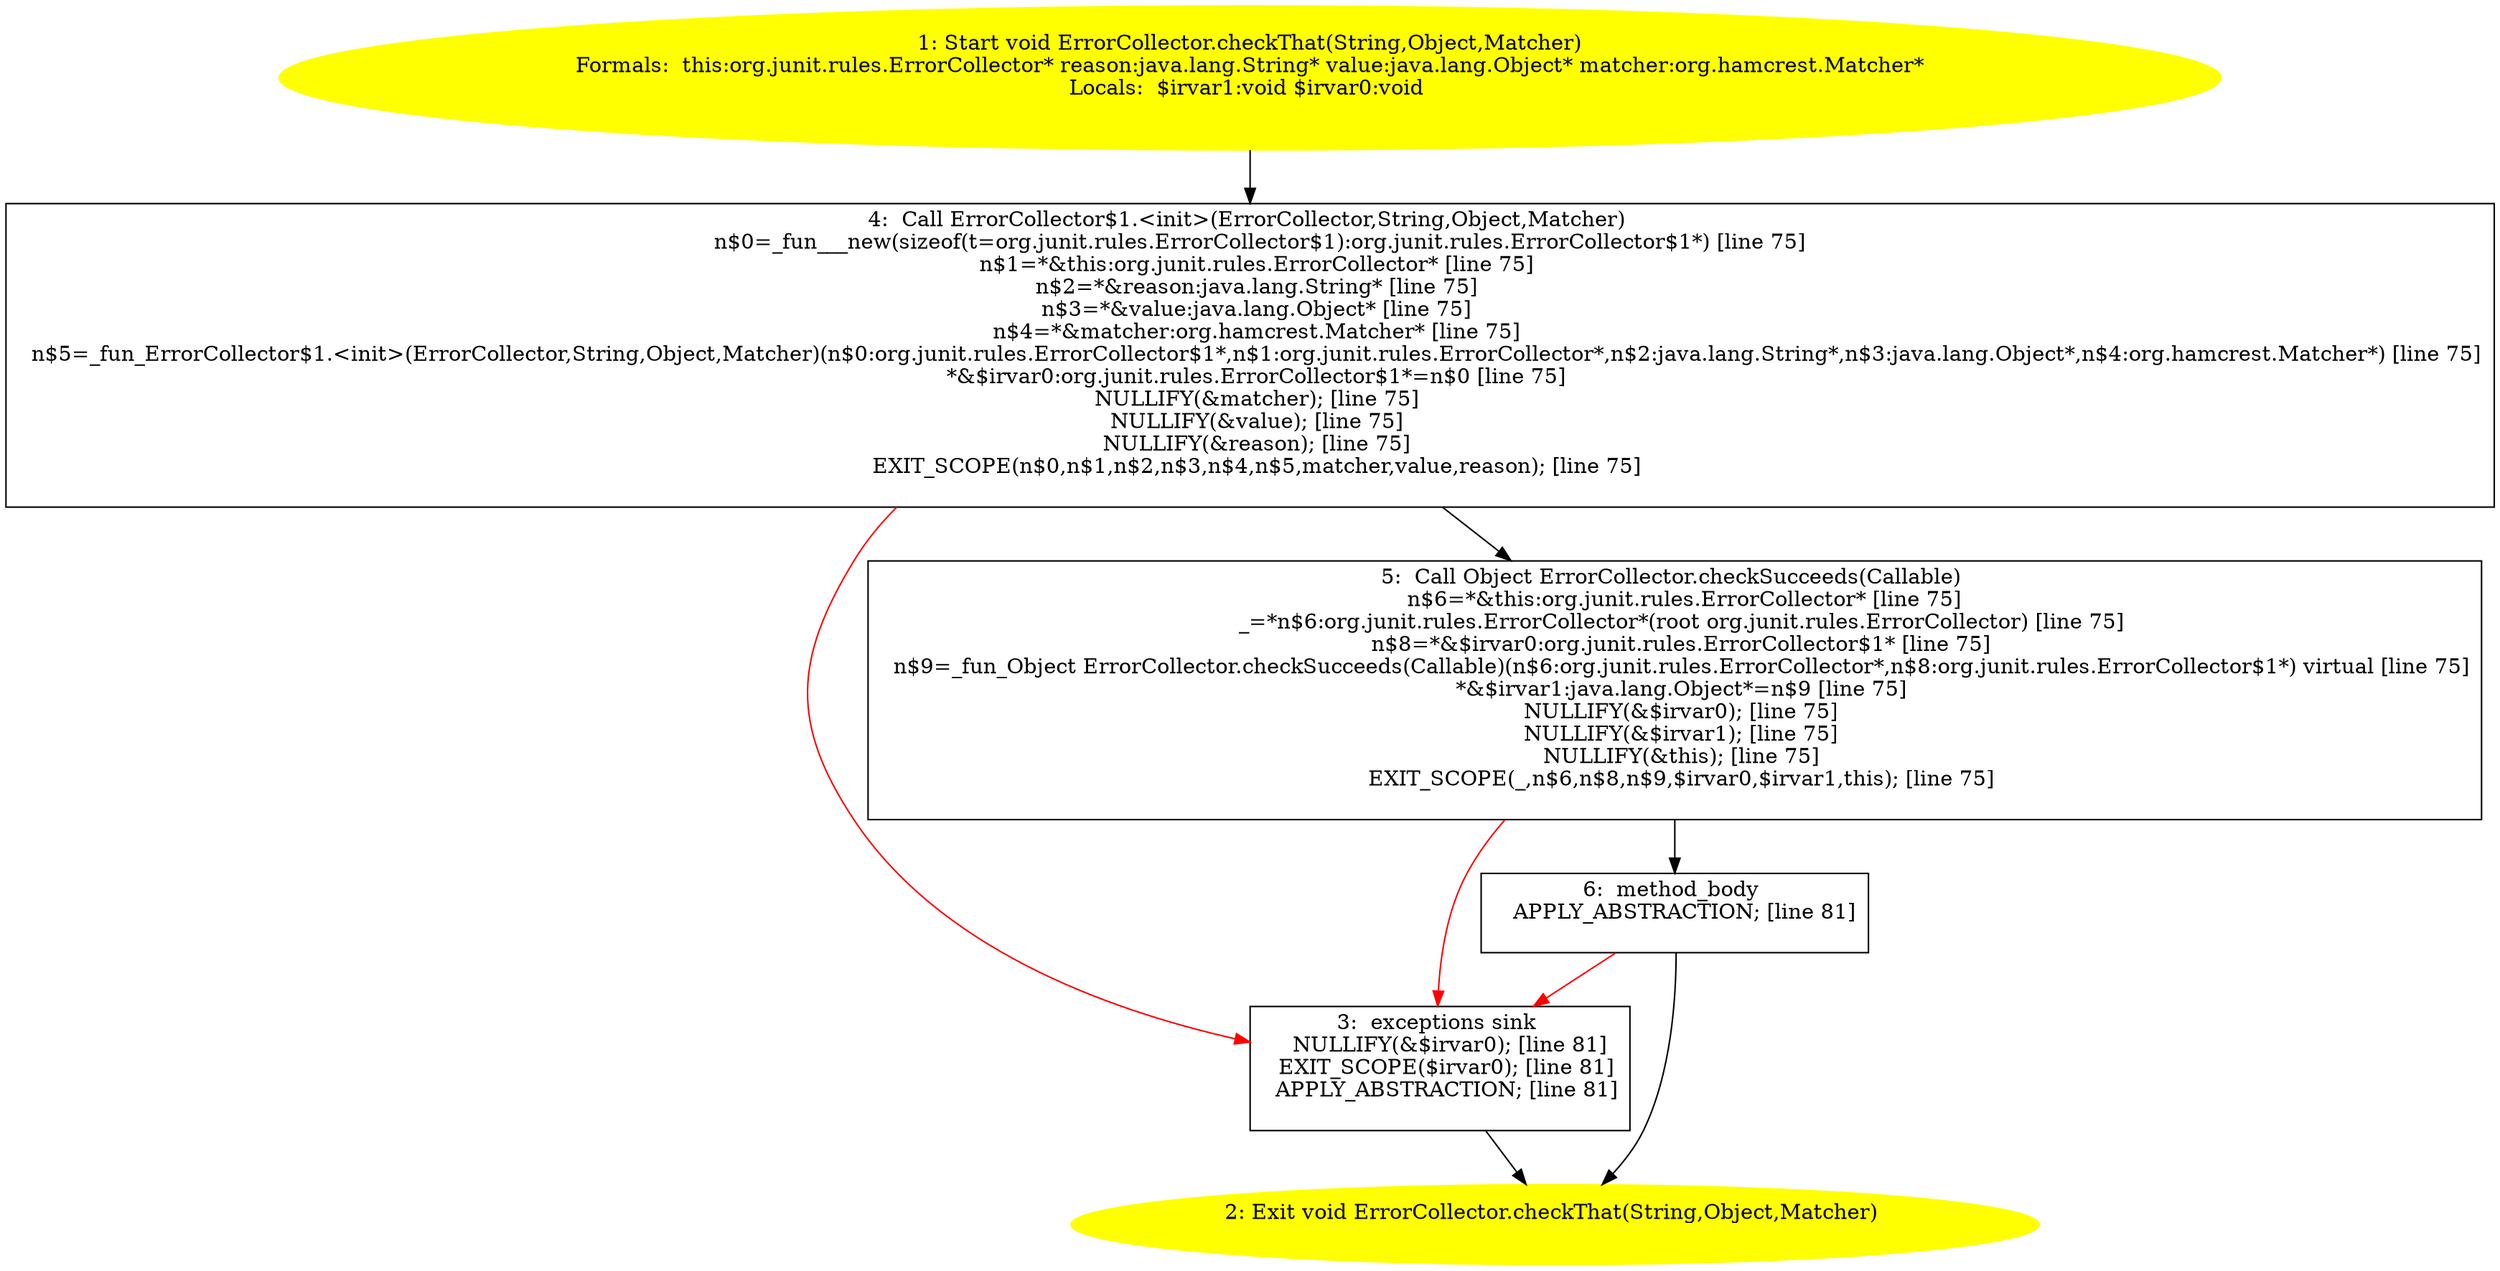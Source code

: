/* @generated */
digraph cfg {
"org.junit.rules.ErrorCollector.checkThat(java.lang.String,java.lang.Object,org.hamcrest.Matcher):voi.1012df5f3902a4f8cc0be24a1561174e_1" [label="1: Start void ErrorCollector.checkThat(String,Object,Matcher)\nFormals:  this:org.junit.rules.ErrorCollector* reason:java.lang.String* value:java.lang.Object* matcher:org.hamcrest.Matcher*\nLocals:  $irvar1:void $irvar0:void \n  " color=yellow style=filled]
	

	 "org.junit.rules.ErrorCollector.checkThat(java.lang.String,java.lang.Object,org.hamcrest.Matcher):voi.1012df5f3902a4f8cc0be24a1561174e_1" -> "org.junit.rules.ErrorCollector.checkThat(java.lang.String,java.lang.Object,org.hamcrest.Matcher):voi.1012df5f3902a4f8cc0be24a1561174e_4" ;
"org.junit.rules.ErrorCollector.checkThat(java.lang.String,java.lang.Object,org.hamcrest.Matcher):voi.1012df5f3902a4f8cc0be24a1561174e_2" [label="2: Exit void ErrorCollector.checkThat(String,Object,Matcher) \n  " color=yellow style=filled]
	

"org.junit.rules.ErrorCollector.checkThat(java.lang.String,java.lang.Object,org.hamcrest.Matcher):voi.1012df5f3902a4f8cc0be24a1561174e_3" [label="3:  exceptions sink \n   NULLIFY(&$irvar0); [line 81]\n  EXIT_SCOPE($irvar0); [line 81]\n  APPLY_ABSTRACTION; [line 81]\n " shape="box"]
	

	 "org.junit.rules.ErrorCollector.checkThat(java.lang.String,java.lang.Object,org.hamcrest.Matcher):voi.1012df5f3902a4f8cc0be24a1561174e_3" -> "org.junit.rules.ErrorCollector.checkThat(java.lang.String,java.lang.Object,org.hamcrest.Matcher):voi.1012df5f3902a4f8cc0be24a1561174e_2" ;
"org.junit.rules.ErrorCollector.checkThat(java.lang.String,java.lang.Object,org.hamcrest.Matcher):voi.1012df5f3902a4f8cc0be24a1561174e_4" [label="4:  Call ErrorCollector$1.<init>(ErrorCollector,String,Object,Matcher) \n   n$0=_fun___new(sizeof(t=org.junit.rules.ErrorCollector$1):org.junit.rules.ErrorCollector$1*) [line 75]\n  n$1=*&this:org.junit.rules.ErrorCollector* [line 75]\n  n$2=*&reason:java.lang.String* [line 75]\n  n$3=*&value:java.lang.Object* [line 75]\n  n$4=*&matcher:org.hamcrest.Matcher* [line 75]\n  n$5=_fun_ErrorCollector$1.<init>(ErrorCollector,String,Object,Matcher)(n$0:org.junit.rules.ErrorCollector$1*,n$1:org.junit.rules.ErrorCollector*,n$2:java.lang.String*,n$3:java.lang.Object*,n$4:org.hamcrest.Matcher*) [line 75]\n  *&$irvar0:org.junit.rules.ErrorCollector$1*=n$0 [line 75]\n  NULLIFY(&matcher); [line 75]\n  NULLIFY(&value); [line 75]\n  NULLIFY(&reason); [line 75]\n  EXIT_SCOPE(n$0,n$1,n$2,n$3,n$4,n$5,matcher,value,reason); [line 75]\n " shape="box"]
	

	 "org.junit.rules.ErrorCollector.checkThat(java.lang.String,java.lang.Object,org.hamcrest.Matcher):voi.1012df5f3902a4f8cc0be24a1561174e_4" -> "org.junit.rules.ErrorCollector.checkThat(java.lang.String,java.lang.Object,org.hamcrest.Matcher):voi.1012df5f3902a4f8cc0be24a1561174e_5" ;
	 "org.junit.rules.ErrorCollector.checkThat(java.lang.String,java.lang.Object,org.hamcrest.Matcher):voi.1012df5f3902a4f8cc0be24a1561174e_4" -> "org.junit.rules.ErrorCollector.checkThat(java.lang.String,java.lang.Object,org.hamcrest.Matcher):voi.1012df5f3902a4f8cc0be24a1561174e_3" [color="red" ];
"org.junit.rules.ErrorCollector.checkThat(java.lang.String,java.lang.Object,org.hamcrest.Matcher):voi.1012df5f3902a4f8cc0be24a1561174e_5" [label="5:  Call Object ErrorCollector.checkSucceeds(Callable) \n   n$6=*&this:org.junit.rules.ErrorCollector* [line 75]\n  _=*n$6:org.junit.rules.ErrorCollector*(root org.junit.rules.ErrorCollector) [line 75]\n  n$8=*&$irvar0:org.junit.rules.ErrorCollector$1* [line 75]\n  n$9=_fun_Object ErrorCollector.checkSucceeds(Callable)(n$6:org.junit.rules.ErrorCollector*,n$8:org.junit.rules.ErrorCollector$1*) virtual [line 75]\n  *&$irvar1:java.lang.Object*=n$9 [line 75]\n  NULLIFY(&$irvar0); [line 75]\n  NULLIFY(&$irvar1); [line 75]\n  NULLIFY(&this); [line 75]\n  EXIT_SCOPE(_,n$6,n$8,n$9,$irvar0,$irvar1,this); [line 75]\n " shape="box"]
	

	 "org.junit.rules.ErrorCollector.checkThat(java.lang.String,java.lang.Object,org.hamcrest.Matcher):voi.1012df5f3902a4f8cc0be24a1561174e_5" -> "org.junit.rules.ErrorCollector.checkThat(java.lang.String,java.lang.Object,org.hamcrest.Matcher):voi.1012df5f3902a4f8cc0be24a1561174e_6" ;
	 "org.junit.rules.ErrorCollector.checkThat(java.lang.String,java.lang.Object,org.hamcrest.Matcher):voi.1012df5f3902a4f8cc0be24a1561174e_5" -> "org.junit.rules.ErrorCollector.checkThat(java.lang.String,java.lang.Object,org.hamcrest.Matcher):voi.1012df5f3902a4f8cc0be24a1561174e_3" [color="red" ];
"org.junit.rules.ErrorCollector.checkThat(java.lang.String,java.lang.Object,org.hamcrest.Matcher):voi.1012df5f3902a4f8cc0be24a1561174e_6" [label="6:  method_body \n   APPLY_ABSTRACTION; [line 81]\n " shape="box"]
	

	 "org.junit.rules.ErrorCollector.checkThat(java.lang.String,java.lang.Object,org.hamcrest.Matcher):voi.1012df5f3902a4f8cc0be24a1561174e_6" -> "org.junit.rules.ErrorCollector.checkThat(java.lang.String,java.lang.Object,org.hamcrest.Matcher):voi.1012df5f3902a4f8cc0be24a1561174e_2" ;
	 "org.junit.rules.ErrorCollector.checkThat(java.lang.String,java.lang.Object,org.hamcrest.Matcher):voi.1012df5f3902a4f8cc0be24a1561174e_6" -> "org.junit.rules.ErrorCollector.checkThat(java.lang.String,java.lang.Object,org.hamcrest.Matcher):voi.1012df5f3902a4f8cc0be24a1561174e_3" [color="red" ];
}
